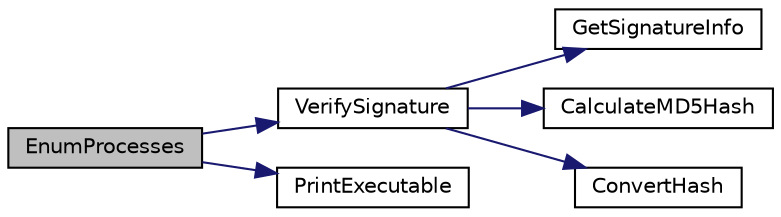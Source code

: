 digraph "EnumProcesses"
{
  edge [fontname="Helvetica",fontsize="10",labelfontname="Helvetica",labelfontsize="10"];
  node [fontname="Helvetica",fontsize="10",shape=record];
  rankdir="LR";
  Node32 [label="EnumProcesses",height=0.2,width=0.4,color="black", fillcolor="grey75", style="filled", fontcolor="black"];
  Node32 -> Node33 [color="midnightblue",fontsize="10",style="solid",fontname="Helvetica"];
  Node33 [label="VerifySignature",height=0.2,width=0.4,color="black", fillcolor="white", style="filled",URL="$info__sec__proj_8cpp.html#ab7639f02b33e89c18fa80e63f2351f7c"];
  Node33 -> Node34 [color="midnightblue",fontsize="10",style="solid",fontname="Helvetica"];
  Node34 [label="GetSignatureInfo",height=0.2,width=0.4,color="black", fillcolor="white", style="filled",URL="$info__sec__proj_8cpp.html#ada72cfdc33768dcec5387ea89915ac1a"];
  Node33 -> Node35 [color="midnightblue",fontsize="10",style="solid",fontname="Helvetica"];
  Node35 [label="CalculateMD5Hash",height=0.2,width=0.4,color="black", fillcolor="white", style="filled",URL="$info__sec__proj_8cpp.html#a55cc315069953b5d5248f0d736918a8f"];
  Node33 -> Node36 [color="midnightblue",fontsize="10",style="solid",fontname="Helvetica"];
  Node36 [label="ConvertHash",height=0.2,width=0.4,color="black", fillcolor="white", style="filled",URL="$info__sec__proj_8cpp.html#a42f36c4699c37df5b8313ce404af79c0"];
  Node32 -> Node37 [color="midnightblue",fontsize="10",style="solid",fontname="Helvetica"];
  Node37 [label="PrintExecutable",height=0.2,width=0.4,color="black", fillcolor="white", style="filled",URL="$info__sec__proj_8cpp.html#aaedf990611977dc9ca4443cf0fe4f975"];
}
